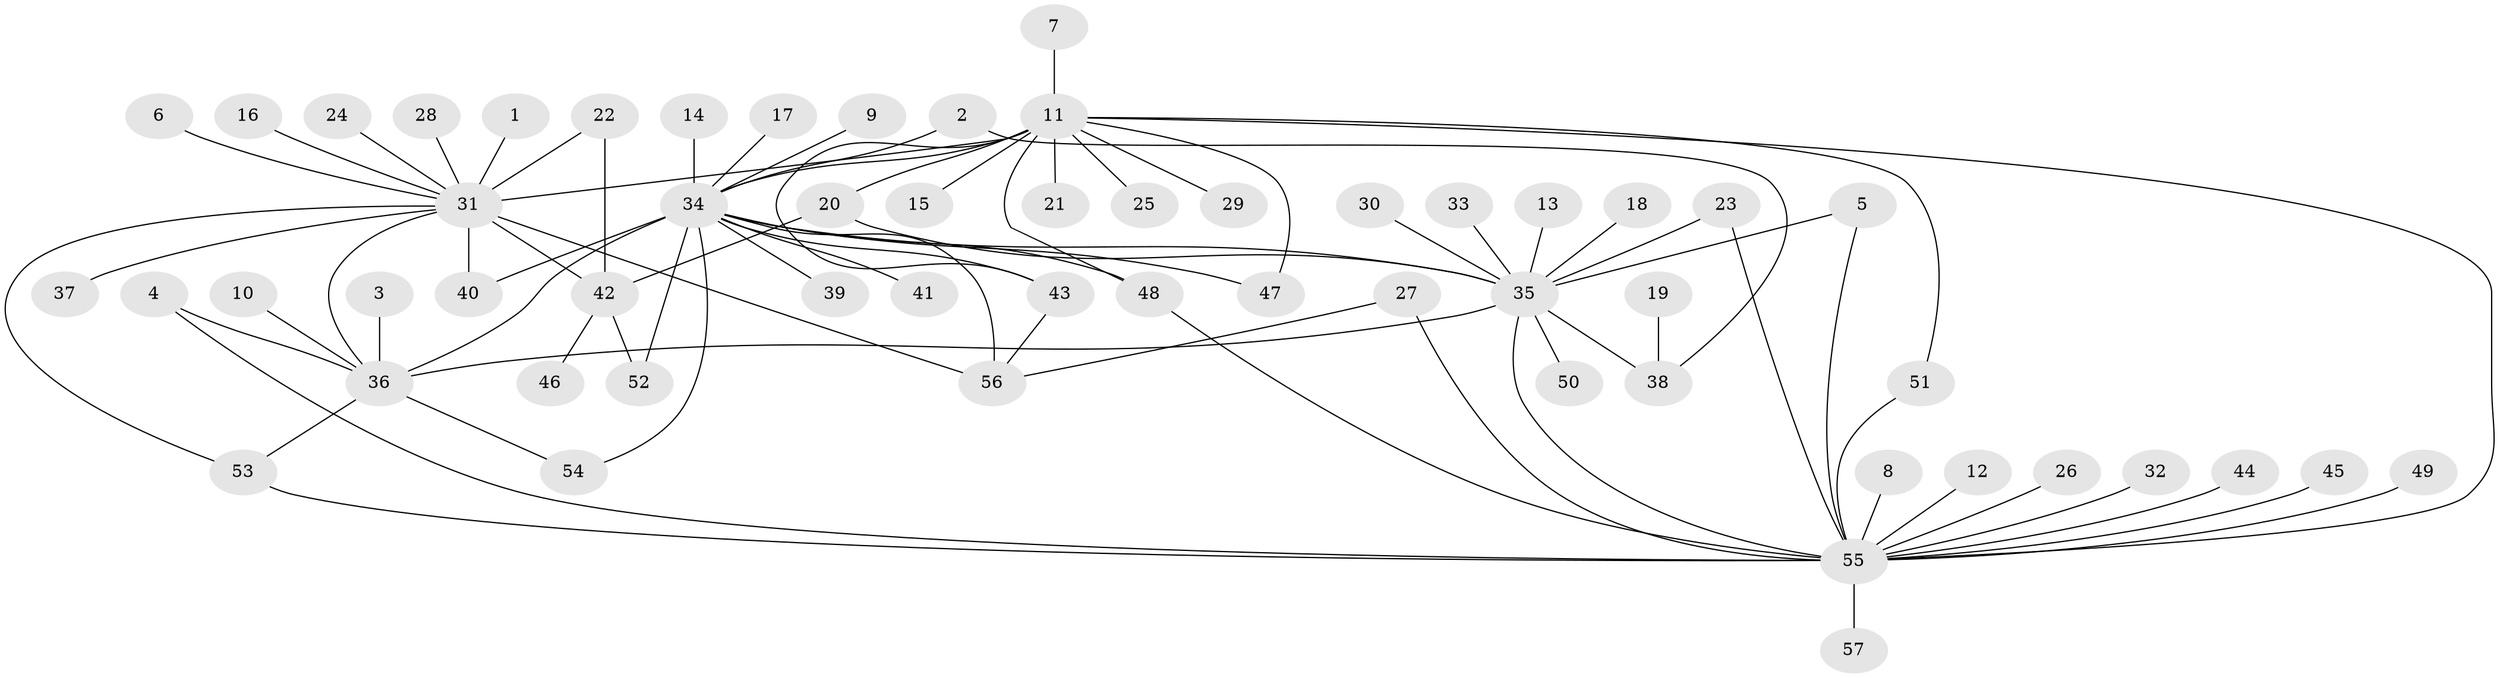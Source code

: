 // original degree distribution, {20: 0.008849557522123894, 16: 0.017699115044247787, 1: 0.5309734513274337, 6: 0.017699115044247787, 13: 0.008849557522123894, 2: 0.18584070796460178, 5: 0.035398230088495575, 9: 0.008849557522123894, 19: 0.008849557522123894, 3: 0.1504424778761062, 4: 0.02654867256637168}
// Generated by graph-tools (version 1.1) at 2025/49/03/09/25 03:49:51]
// undirected, 57 vertices, 79 edges
graph export_dot {
graph [start="1"]
  node [color=gray90,style=filled];
  1;
  2;
  3;
  4;
  5;
  6;
  7;
  8;
  9;
  10;
  11;
  12;
  13;
  14;
  15;
  16;
  17;
  18;
  19;
  20;
  21;
  22;
  23;
  24;
  25;
  26;
  27;
  28;
  29;
  30;
  31;
  32;
  33;
  34;
  35;
  36;
  37;
  38;
  39;
  40;
  41;
  42;
  43;
  44;
  45;
  46;
  47;
  48;
  49;
  50;
  51;
  52;
  53;
  54;
  55;
  56;
  57;
  1 -- 31 [weight=1.0];
  2 -- 34 [weight=1.0];
  2 -- 38 [weight=1.0];
  3 -- 36 [weight=1.0];
  4 -- 36 [weight=1.0];
  4 -- 55 [weight=1.0];
  5 -- 35 [weight=1.0];
  5 -- 55 [weight=1.0];
  6 -- 31 [weight=1.0];
  7 -- 11 [weight=1.0];
  8 -- 55 [weight=1.0];
  9 -- 34 [weight=1.0];
  10 -- 36 [weight=1.0];
  11 -- 15 [weight=1.0];
  11 -- 20 [weight=1.0];
  11 -- 21 [weight=1.0];
  11 -- 25 [weight=1.0];
  11 -- 29 [weight=1.0];
  11 -- 31 [weight=1.0];
  11 -- 34 [weight=1.0];
  11 -- 43 [weight=1.0];
  11 -- 47 [weight=1.0];
  11 -- 48 [weight=1.0];
  11 -- 51 [weight=1.0];
  11 -- 55 [weight=1.0];
  12 -- 55 [weight=1.0];
  13 -- 35 [weight=1.0];
  14 -- 34 [weight=1.0];
  16 -- 31 [weight=1.0];
  17 -- 34 [weight=1.0];
  18 -- 35 [weight=1.0];
  19 -- 38 [weight=1.0];
  20 -- 35 [weight=1.0];
  20 -- 42 [weight=1.0];
  22 -- 31 [weight=1.0];
  22 -- 42 [weight=1.0];
  23 -- 35 [weight=1.0];
  23 -- 55 [weight=1.0];
  24 -- 31 [weight=1.0];
  26 -- 55 [weight=1.0];
  27 -- 55 [weight=1.0];
  27 -- 56 [weight=1.0];
  28 -- 31 [weight=1.0];
  30 -- 35 [weight=1.0];
  31 -- 36 [weight=1.0];
  31 -- 37 [weight=1.0];
  31 -- 40 [weight=1.0];
  31 -- 42 [weight=2.0];
  31 -- 53 [weight=1.0];
  31 -- 56 [weight=2.0];
  32 -- 55 [weight=1.0];
  33 -- 35 [weight=1.0];
  34 -- 35 [weight=1.0];
  34 -- 36 [weight=1.0];
  34 -- 39 [weight=1.0];
  34 -- 40 [weight=1.0];
  34 -- 41 [weight=1.0];
  34 -- 43 [weight=1.0];
  34 -- 47 [weight=1.0];
  34 -- 48 [weight=1.0];
  34 -- 52 [weight=1.0];
  34 -- 54 [weight=1.0];
  34 -- 56 [weight=1.0];
  35 -- 36 [weight=1.0];
  35 -- 38 [weight=1.0];
  35 -- 50 [weight=1.0];
  35 -- 55 [weight=1.0];
  36 -- 53 [weight=1.0];
  36 -- 54 [weight=1.0];
  42 -- 46 [weight=1.0];
  42 -- 52 [weight=2.0];
  43 -- 56 [weight=1.0];
  44 -- 55 [weight=1.0];
  45 -- 55 [weight=1.0];
  48 -- 55 [weight=1.0];
  49 -- 55 [weight=1.0];
  51 -- 55 [weight=1.0];
  53 -- 55 [weight=1.0];
  55 -- 57 [weight=1.0];
}
